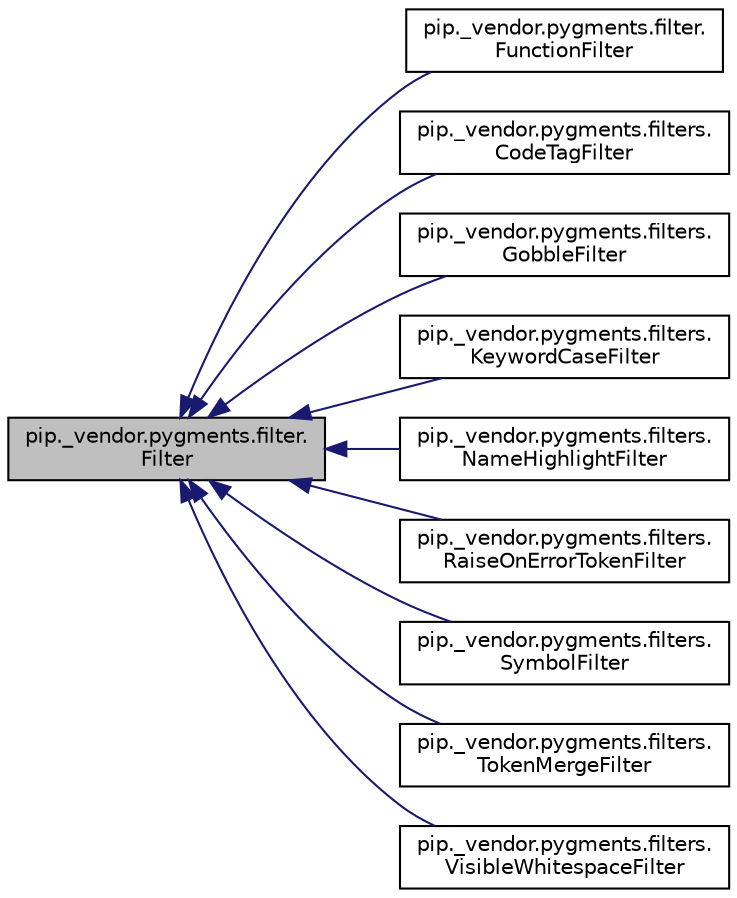 digraph "pip._vendor.pygments.filter.Filter"
{
 // LATEX_PDF_SIZE
  edge [fontname="Helvetica",fontsize="10",labelfontname="Helvetica",labelfontsize="10"];
  node [fontname="Helvetica",fontsize="10",shape=record];
  rankdir="LR";
  Node1 [label="pip._vendor.pygments.filter.\lFilter",height=0.2,width=0.4,color="black", fillcolor="grey75", style="filled", fontcolor="black",tooltip=" "];
  Node1 -> Node2 [dir="back",color="midnightblue",fontsize="10",style="solid",fontname="Helvetica"];
  Node2 [label="pip._vendor.pygments.filter.\lFunctionFilter",height=0.2,width=0.4,color="black", fillcolor="white", style="filled",URL="$classpip_1_1__vendor_1_1pygments_1_1filter_1_1FunctionFilter.html",tooltip=" "];
  Node1 -> Node3 [dir="back",color="midnightblue",fontsize="10",style="solid",fontname="Helvetica"];
  Node3 [label="pip._vendor.pygments.filters.\lCodeTagFilter",height=0.2,width=0.4,color="black", fillcolor="white", style="filled",URL="$classpip_1_1__vendor_1_1pygments_1_1filters_1_1CodeTagFilter.html",tooltip=" "];
  Node1 -> Node4 [dir="back",color="midnightblue",fontsize="10",style="solid",fontname="Helvetica"];
  Node4 [label="pip._vendor.pygments.filters.\lGobbleFilter",height=0.2,width=0.4,color="black", fillcolor="white", style="filled",URL="$classpip_1_1__vendor_1_1pygments_1_1filters_1_1GobbleFilter.html",tooltip=" "];
  Node1 -> Node5 [dir="back",color="midnightblue",fontsize="10",style="solid",fontname="Helvetica"];
  Node5 [label="pip._vendor.pygments.filters.\lKeywordCaseFilter",height=0.2,width=0.4,color="black", fillcolor="white", style="filled",URL="$classpip_1_1__vendor_1_1pygments_1_1filters_1_1KeywordCaseFilter.html",tooltip=" "];
  Node1 -> Node6 [dir="back",color="midnightblue",fontsize="10",style="solid",fontname="Helvetica"];
  Node6 [label="pip._vendor.pygments.filters.\lNameHighlightFilter",height=0.2,width=0.4,color="black", fillcolor="white", style="filled",URL="$classpip_1_1__vendor_1_1pygments_1_1filters_1_1NameHighlightFilter.html",tooltip=" "];
  Node1 -> Node7 [dir="back",color="midnightblue",fontsize="10",style="solid",fontname="Helvetica"];
  Node7 [label="pip._vendor.pygments.filters.\lRaiseOnErrorTokenFilter",height=0.2,width=0.4,color="black", fillcolor="white", style="filled",URL="$classpip_1_1__vendor_1_1pygments_1_1filters_1_1RaiseOnErrorTokenFilter.html",tooltip=" "];
  Node1 -> Node8 [dir="back",color="midnightblue",fontsize="10",style="solid",fontname="Helvetica"];
  Node8 [label="pip._vendor.pygments.filters.\lSymbolFilter",height=0.2,width=0.4,color="black", fillcolor="white", style="filled",URL="$classpip_1_1__vendor_1_1pygments_1_1filters_1_1SymbolFilter.html",tooltip=" "];
  Node1 -> Node9 [dir="back",color="midnightblue",fontsize="10",style="solid",fontname="Helvetica"];
  Node9 [label="pip._vendor.pygments.filters.\lTokenMergeFilter",height=0.2,width=0.4,color="black", fillcolor="white", style="filled",URL="$classpip_1_1__vendor_1_1pygments_1_1filters_1_1TokenMergeFilter.html",tooltip=" "];
  Node1 -> Node10 [dir="back",color="midnightblue",fontsize="10",style="solid",fontname="Helvetica"];
  Node10 [label="pip._vendor.pygments.filters.\lVisibleWhitespaceFilter",height=0.2,width=0.4,color="black", fillcolor="white", style="filled",URL="$classpip_1_1__vendor_1_1pygments_1_1filters_1_1VisibleWhitespaceFilter.html",tooltip=" "];
}
